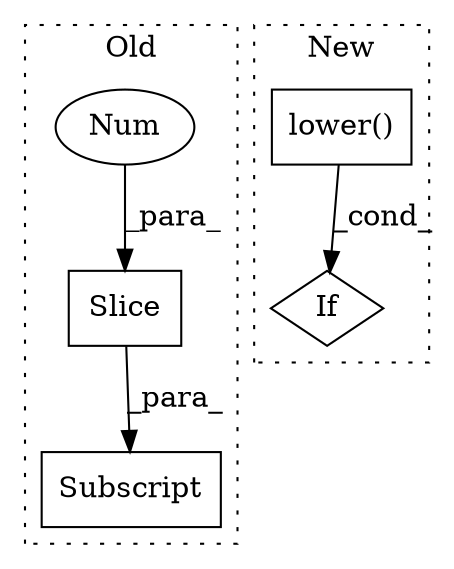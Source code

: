 digraph G {
subgraph cluster0 {
1 [label="Slice" a="80" s="2127" l="2" shape="box"];
3 [label="Num" a="76" s="2127" l="1" shape="ellipse"];
4 [label="Subscript" a="63" s="2122,0" l="8,0" shape="box"];
label = "Old";
style="dotted";
}
subgraph cluster1 {
2 [label="lower()" a="75" s="2132" l="12" shape="box"];
5 [label="If" a="96" s="2283" l="3" shape="diamond"];
label = "New";
style="dotted";
}
1 -> 4 [label="_para_"];
2 -> 5 [label="_cond_"];
3 -> 1 [label="_para_"];
}